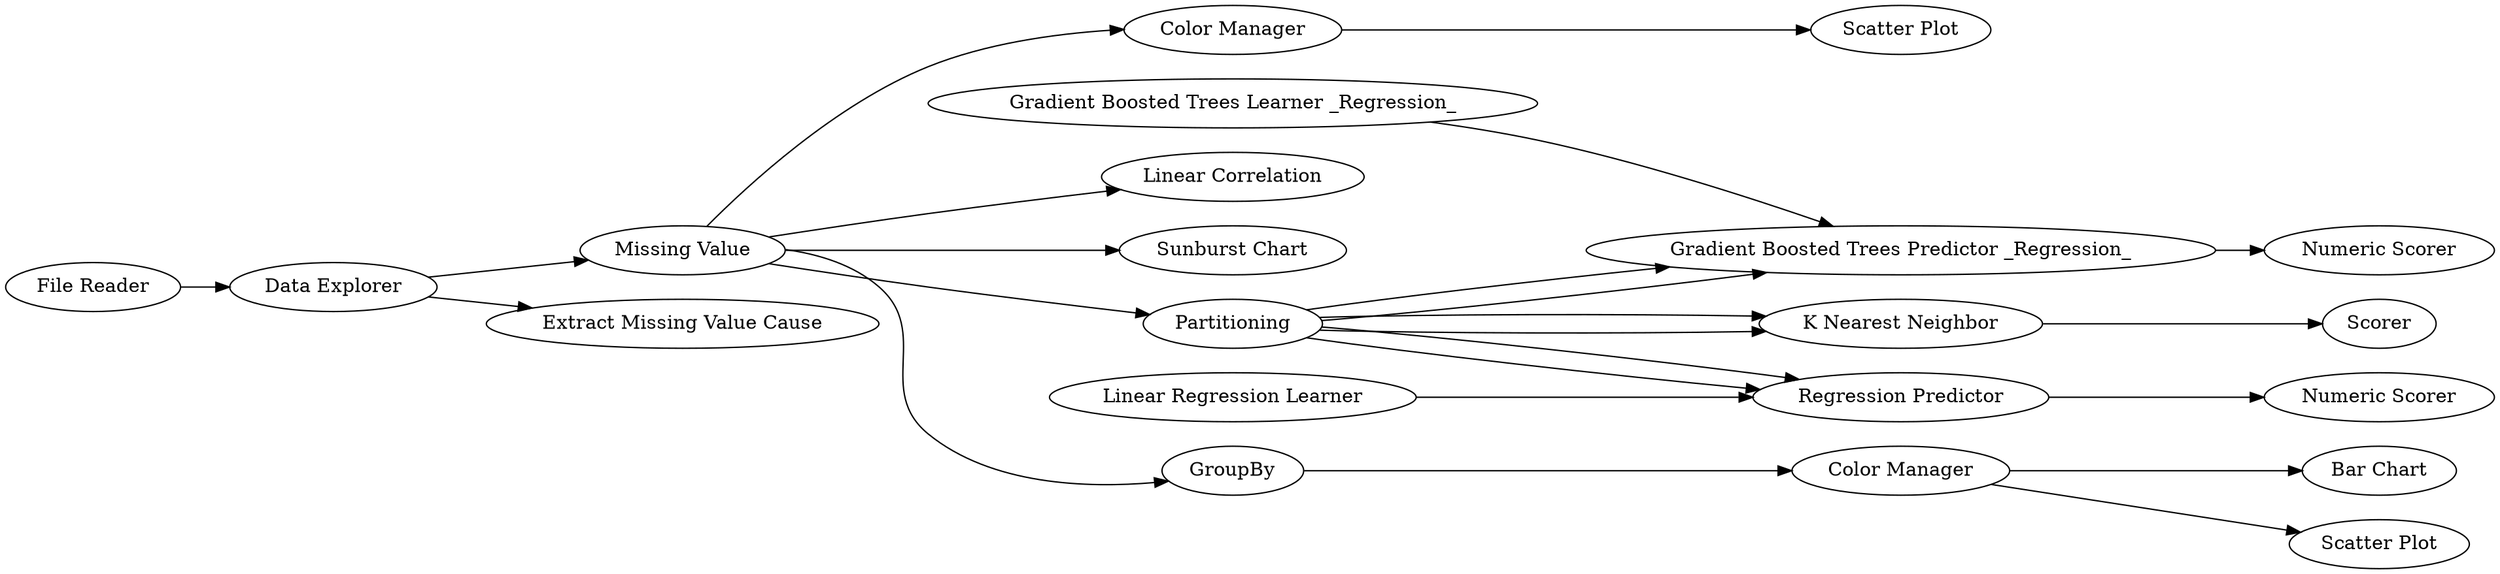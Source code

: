 digraph {
	1 [label="File Reader"]
	3 [label="Data Explorer"]
	4 [label="Missing Value"]
	5 [label="Extract Missing Value Cause"]
	6 [label="Linear Correlation"]
	7 [label="Sunburst Chart"]
	8 [label="Bar Chart"]
	9 [label=GroupBy]
	10 [label="Color Manager"]
	12 [label="Scatter Plot"]
	13 [label="Color Manager"]
	14 [label="Scatter Plot"]
	15 [label=Partitioning]
	16 [label="K Nearest Neighbor"]
	17 [label=Scorer]
	20 [label="Numeric Scorer"]
	23 [label="Numeric Scorer"]
	21 [label="Gradient Boosted Trees Learner _Regression_"]
	22 [label="Gradient Boosted Trees Predictor _Regression_"]
	18 [label="Linear Regression Learner"]
	19 [label="Regression Predictor"]
	21 -> 22
	18 -> 19
	1 -> 3
	3 -> 5
	3 -> 4
	4 -> 6
	4 -> 7
	4 -> 15
	4 -> 9
	4 -> 10
	9 -> 13
	10 -> 12
	13 -> 14
	13 -> 8
	15 -> 16
	15 -> 16
	15 -> 22
	15 -> 22
	15 -> 19
	15 -> 19
	16 -> 17
	22 -> 23
	19 -> 20
	rankdir=LR
}
